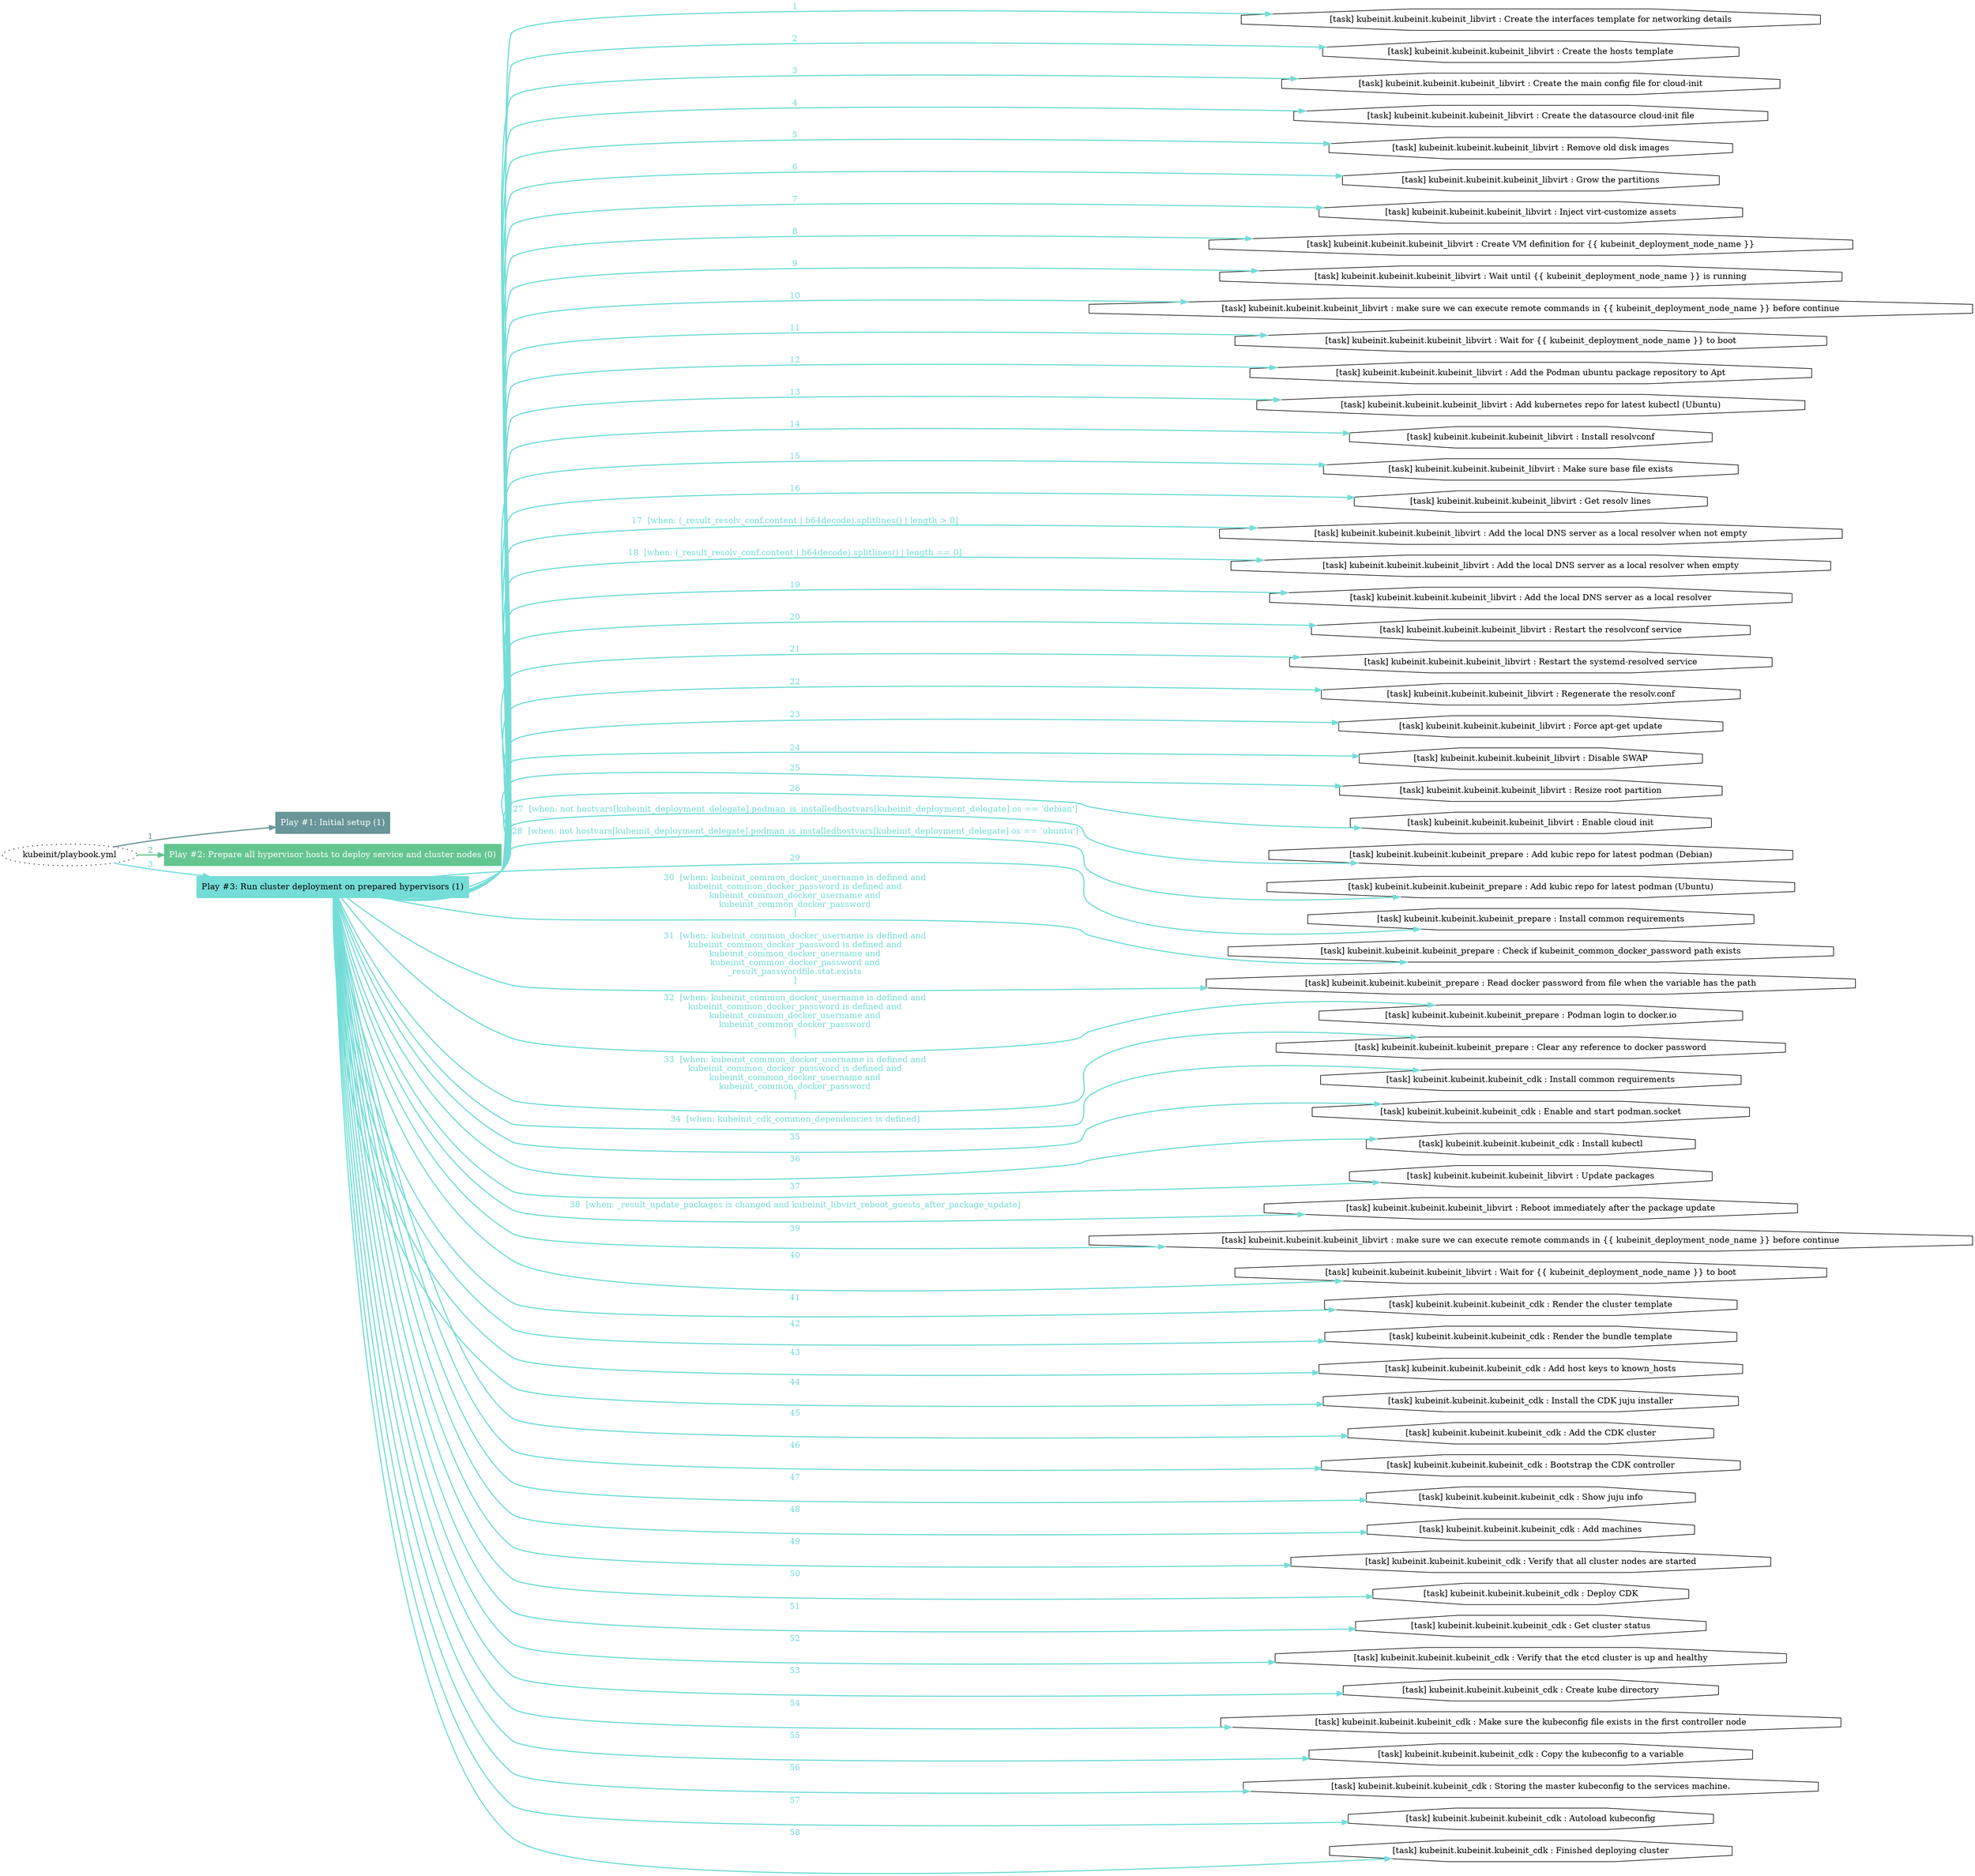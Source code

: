 digraph "kubeinit/playbook.yml "{
	graph [concentrate=true ordering=in rankdir=LR ratio=fill]
	edge [esep=5 sep=10]
	"kubeinit/playbook.yml" [id=root_node style=dotted]
	subgraph "Play #1: Initial setup (1) "{
		"Play #1: Initial setup (1)" [color="#689699" fontcolor="#ffffff" id="play_e5dc07ac-a7e0-4632-90a1-6ce57740f0e4" shape=box style=filled tooltip=localhost]
		"kubeinit/playbook.yml" -> "Play #1: Initial setup (1)" [label=1 color="#689699" fontcolor="#689699" id="edge_0ed9e520-87ba-4c88-89d9-ad0a02dd77ae" style=bold]
	}
	subgraph "Play #2: Prepare all hypervisor hosts to deploy service and cluster nodes (0) "{
		"Play #2: Prepare all hypervisor hosts to deploy service and cluster nodes (0)" [color="#63c590" fontcolor="#ffffff" id="play_3a1617af-f4e8-4bb3-a81a-13e643727b10" shape=box style=filled tooltip=""]
		"kubeinit/playbook.yml" -> "Play #2: Prepare all hypervisor hosts to deploy service and cluster nodes (0)" [label=2 color="#63c590" fontcolor="#63c590" id="edge_ce711cab-1227-4ee3-941b-8946d7c29374" style=bold]
	}
	subgraph "Play #3: Run cluster deployment on prepared hypervisors (1) "{
		"Play #3: Run cluster deployment on prepared hypervisors (1)" [color="#75ddd7" fontcolor="#000000" id="play_cba42884-06dd-48b5-a583-6e126afb4d2c" shape=box style=filled tooltip=localhost]
		"kubeinit/playbook.yml" -> "Play #3: Run cluster deployment on prepared hypervisors (1)" [label=3 color="#75ddd7" fontcolor="#75ddd7" id="edge_ee5fefe3-c049-4122-a368-0ac5d7c42319" style=bold]
		"task_4b1afba4-82de-49d9-8580-0e4d4d699539" [label="[task] kubeinit.kubeinit.kubeinit_libvirt : Create the interfaces template for networking details" id="task_4b1afba4-82de-49d9-8580-0e4d4d699539" shape=octagon tooltip="[task] kubeinit.kubeinit.kubeinit_libvirt : Create the interfaces template for networking details"]
		"Play #3: Run cluster deployment on prepared hypervisors (1)" -> "task_4b1afba4-82de-49d9-8580-0e4d4d699539" [label=1 color="#75ddd7" fontcolor="#75ddd7" id="edge_2dc965c7-92cf-43cc-8110-1db89ebfd0c2" style=bold]
		"task_09f75de6-5ad0-4610-aeac-1d411c306d9c" [label="[task] kubeinit.kubeinit.kubeinit_libvirt : Create the hosts template" id="task_09f75de6-5ad0-4610-aeac-1d411c306d9c" shape=octagon tooltip="[task] kubeinit.kubeinit.kubeinit_libvirt : Create the hosts template"]
		"Play #3: Run cluster deployment on prepared hypervisors (1)" -> "task_09f75de6-5ad0-4610-aeac-1d411c306d9c" [label=2 color="#75ddd7" fontcolor="#75ddd7" id="edge_a2855dd5-3d16-4d83-839b-aeca51d63479" style=bold]
		"task_75216a65-4756-4ea7-9b63-5e00b6c2c9f2" [label="[task] kubeinit.kubeinit.kubeinit_libvirt : Create the main config file for cloud-init" id="task_75216a65-4756-4ea7-9b63-5e00b6c2c9f2" shape=octagon tooltip="[task] kubeinit.kubeinit.kubeinit_libvirt : Create the main config file for cloud-init"]
		"Play #3: Run cluster deployment on prepared hypervisors (1)" -> "task_75216a65-4756-4ea7-9b63-5e00b6c2c9f2" [label=3 color="#75ddd7" fontcolor="#75ddd7" id="edge_a7f88605-8ca2-4855-991e-fbd68f044a7b" style=bold]
		"task_80f610b6-cc32-4c79-99c5-40522d51a02c" [label="[task] kubeinit.kubeinit.kubeinit_libvirt : Create the datasource cloud-init file" id="task_80f610b6-cc32-4c79-99c5-40522d51a02c" shape=octagon tooltip="[task] kubeinit.kubeinit.kubeinit_libvirt : Create the datasource cloud-init file"]
		"Play #3: Run cluster deployment on prepared hypervisors (1)" -> "task_80f610b6-cc32-4c79-99c5-40522d51a02c" [label=4 color="#75ddd7" fontcolor="#75ddd7" id="edge_3e789fdd-de7f-45c0-b54d-c37e8b8c8851" style=bold]
		"task_ed5f1397-f0e0-4d8b-89b3-26e2e40e4b3a" [label="[task] kubeinit.kubeinit.kubeinit_libvirt : Remove old disk images" id="task_ed5f1397-f0e0-4d8b-89b3-26e2e40e4b3a" shape=octagon tooltip="[task] kubeinit.kubeinit.kubeinit_libvirt : Remove old disk images"]
		"Play #3: Run cluster deployment on prepared hypervisors (1)" -> "task_ed5f1397-f0e0-4d8b-89b3-26e2e40e4b3a" [label=5 color="#75ddd7" fontcolor="#75ddd7" id="edge_6e9c2325-66c0-48a4-a2c0-74ee7257d0d8" style=bold]
		"task_0599969a-9c4c-4433-854d-e929f55968c2" [label="[task] kubeinit.kubeinit.kubeinit_libvirt : Grow the partitions" id="task_0599969a-9c4c-4433-854d-e929f55968c2" shape=octagon tooltip="[task] kubeinit.kubeinit.kubeinit_libvirt : Grow the partitions"]
		"Play #3: Run cluster deployment on prepared hypervisors (1)" -> "task_0599969a-9c4c-4433-854d-e929f55968c2" [label=6 color="#75ddd7" fontcolor="#75ddd7" id="edge_2bea7c29-f6df-458f-9b98-18cb3088ed41" style=bold]
		"task_4ef37834-0747-43c1-bdd3-a250216c04b1" [label="[task] kubeinit.kubeinit.kubeinit_libvirt : Inject virt-customize assets" id="task_4ef37834-0747-43c1-bdd3-a250216c04b1" shape=octagon tooltip="[task] kubeinit.kubeinit.kubeinit_libvirt : Inject virt-customize assets"]
		"Play #3: Run cluster deployment on prepared hypervisors (1)" -> "task_4ef37834-0747-43c1-bdd3-a250216c04b1" [label=7 color="#75ddd7" fontcolor="#75ddd7" id="edge_5383481a-2755-49ca-9778-1e061eef7802" style=bold]
		"task_13acc590-cd8a-4daf-98ea-e0c2118f9255" [label="[task] kubeinit.kubeinit.kubeinit_libvirt : Create VM definition for {{ kubeinit_deployment_node_name }}" id="task_13acc590-cd8a-4daf-98ea-e0c2118f9255" shape=octagon tooltip="[task] kubeinit.kubeinit.kubeinit_libvirt : Create VM definition for {{ kubeinit_deployment_node_name }}"]
		"Play #3: Run cluster deployment on prepared hypervisors (1)" -> "task_13acc590-cd8a-4daf-98ea-e0c2118f9255" [label=8 color="#75ddd7" fontcolor="#75ddd7" id="edge_24b163cc-60de-4502-aa5e-d1ca268b7c51" style=bold]
		"task_b6ea8f40-6dcd-49fc-87c1-0956be6b987a" [label="[task] kubeinit.kubeinit.kubeinit_libvirt : Wait until {{ kubeinit_deployment_node_name }} is running" id="task_b6ea8f40-6dcd-49fc-87c1-0956be6b987a" shape=octagon tooltip="[task] kubeinit.kubeinit.kubeinit_libvirt : Wait until {{ kubeinit_deployment_node_name }} is running"]
		"Play #3: Run cluster deployment on prepared hypervisors (1)" -> "task_b6ea8f40-6dcd-49fc-87c1-0956be6b987a" [label=9 color="#75ddd7" fontcolor="#75ddd7" id="edge_bd5b032b-f6cb-48ac-829b-b104db4f3bf3" style=bold]
		"task_05a2c724-7d81-4553-8642-a97e5e0afc98" [label="[task] kubeinit.kubeinit.kubeinit_libvirt : make sure we can execute remote commands in {{ kubeinit_deployment_node_name }} before continue" id="task_05a2c724-7d81-4553-8642-a97e5e0afc98" shape=octagon tooltip="[task] kubeinit.kubeinit.kubeinit_libvirt : make sure we can execute remote commands in {{ kubeinit_deployment_node_name }} before continue"]
		"Play #3: Run cluster deployment on prepared hypervisors (1)" -> "task_05a2c724-7d81-4553-8642-a97e5e0afc98" [label=10 color="#75ddd7" fontcolor="#75ddd7" id="edge_97682a3f-fc63-4c04-bfce-b17632a6eb44" style=bold]
		"task_3c4ae8e4-1112-4cf9-acb6-e70253473322" [label="[task] kubeinit.kubeinit.kubeinit_libvirt : Wait for {{ kubeinit_deployment_node_name }} to boot" id="task_3c4ae8e4-1112-4cf9-acb6-e70253473322" shape=octagon tooltip="[task] kubeinit.kubeinit.kubeinit_libvirt : Wait for {{ kubeinit_deployment_node_name }} to boot"]
		"Play #3: Run cluster deployment on prepared hypervisors (1)" -> "task_3c4ae8e4-1112-4cf9-acb6-e70253473322" [label=11 color="#75ddd7" fontcolor="#75ddd7" id="edge_4223cf5c-51db-47a5-8efc-d66411ba9126" style=bold]
		"task_f9dc046a-7d2a-4bcb-a8c7-92694fa0b00f" [label="[task] kubeinit.kubeinit.kubeinit_libvirt : Add the Podman ubuntu package repository to Apt" id="task_f9dc046a-7d2a-4bcb-a8c7-92694fa0b00f" shape=octagon tooltip="[task] kubeinit.kubeinit.kubeinit_libvirt : Add the Podman ubuntu package repository to Apt"]
		"Play #3: Run cluster deployment on prepared hypervisors (1)" -> "task_f9dc046a-7d2a-4bcb-a8c7-92694fa0b00f" [label=12 color="#75ddd7" fontcolor="#75ddd7" id="edge_01af832a-008c-44a7-b68f-8fa69cccef3f" style=bold]
		"task_a0894912-baa9-4fc5-b2bf-b1edae837e3d" [label="[task] kubeinit.kubeinit.kubeinit_libvirt : Add kubernetes repo for latest kubectl (Ubuntu)" id="task_a0894912-baa9-4fc5-b2bf-b1edae837e3d" shape=octagon tooltip="[task] kubeinit.kubeinit.kubeinit_libvirt : Add kubernetes repo for latest kubectl (Ubuntu)"]
		"Play #3: Run cluster deployment on prepared hypervisors (1)" -> "task_a0894912-baa9-4fc5-b2bf-b1edae837e3d" [label=13 color="#75ddd7" fontcolor="#75ddd7" id="edge_97d20cab-f8e9-46c8-a7cc-124d72c9b78d" style=bold]
		"task_ba54f0b5-1dcb-48d7-ae29-662f06dace2c" [label="[task] kubeinit.kubeinit.kubeinit_libvirt : Install resolvconf" id="task_ba54f0b5-1dcb-48d7-ae29-662f06dace2c" shape=octagon tooltip="[task] kubeinit.kubeinit.kubeinit_libvirt : Install resolvconf"]
		"Play #3: Run cluster deployment on prepared hypervisors (1)" -> "task_ba54f0b5-1dcb-48d7-ae29-662f06dace2c" [label=14 color="#75ddd7" fontcolor="#75ddd7" id="edge_0a872f8a-f506-44d9-b13b-bcb554824a50" style=bold]
		"task_c36cd5f0-dbb9-402c-a84d-90c88dae3bab" [label="[task] kubeinit.kubeinit.kubeinit_libvirt : Make sure base file exists" id="task_c36cd5f0-dbb9-402c-a84d-90c88dae3bab" shape=octagon tooltip="[task] kubeinit.kubeinit.kubeinit_libvirt : Make sure base file exists"]
		"Play #3: Run cluster deployment on prepared hypervisors (1)" -> "task_c36cd5f0-dbb9-402c-a84d-90c88dae3bab" [label=15 color="#75ddd7" fontcolor="#75ddd7" id="edge_44d160bc-6870-4a9b-af46-a601b9be9e92" style=bold]
		"task_c69dcc3b-440c-4f59-a0f2-48e233919a0d" [label="[task] kubeinit.kubeinit.kubeinit_libvirt : Get resolv lines" id="task_c69dcc3b-440c-4f59-a0f2-48e233919a0d" shape=octagon tooltip="[task] kubeinit.kubeinit.kubeinit_libvirt : Get resolv lines"]
		"Play #3: Run cluster deployment on prepared hypervisors (1)" -> "task_c69dcc3b-440c-4f59-a0f2-48e233919a0d" [label=16 color="#75ddd7" fontcolor="#75ddd7" id="edge_9a708263-b71e-4a88-9940-68423a6f6184" style=bold]
		"task_9218b7ea-331d-4d7d-b907-a633c2d78366" [label="[task] kubeinit.kubeinit.kubeinit_libvirt : Add the local DNS server as a local resolver when not empty" id="task_9218b7ea-331d-4d7d-b907-a633c2d78366" shape=octagon tooltip="[task] kubeinit.kubeinit.kubeinit_libvirt : Add the local DNS server as a local resolver when not empty"]
		"Play #3: Run cluster deployment on prepared hypervisors (1)" -> "task_9218b7ea-331d-4d7d-b907-a633c2d78366" [label="17  [when: (_result_resolv_conf.content | b64decode).splitlines() | length > 0]" color="#75ddd7" fontcolor="#75ddd7" id="edge_ddc4693d-fd0f-46b3-88c2-af9c69d32088" style=bold]
		"task_735070d2-a839-463b-a5a8-861c3f7b1ea5" [label="[task] kubeinit.kubeinit.kubeinit_libvirt : Add the local DNS server as a local resolver when empty" id="task_735070d2-a839-463b-a5a8-861c3f7b1ea5" shape=octagon tooltip="[task] kubeinit.kubeinit.kubeinit_libvirt : Add the local DNS server as a local resolver when empty"]
		"Play #3: Run cluster deployment on prepared hypervisors (1)" -> "task_735070d2-a839-463b-a5a8-861c3f7b1ea5" [label="18  [when: (_result_resolv_conf.content | b64decode).splitlines() | length == 0]" color="#75ddd7" fontcolor="#75ddd7" id="edge_e3814cc3-8ae9-4d1b-8a4b-59384fbba562" style=bold]
		"task_39d14d2b-0aa6-49fb-b261-44476d46727a" [label="[task] kubeinit.kubeinit.kubeinit_libvirt : Add the local DNS server as a local resolver" id="task_39d14d2b-0aa6-49fb-b261-44476d46727a" shape=octagon tooltip="[task] kubeinit.kubeinit.kubeinit_libvirt : Add the local DNS server as a local resolver"]
		"Play #3: Run cluster deployment on prepared hypervisors (1)" -> "task_39d14d2b-0aa6-49fb-b261-44476d46727a" [label=19 color="#75ddd7" fontcolor="#75ddd7" id="edge_2d80a8fd-e4e7-4497-9413-2f4ee4148580" style=bold]
		"task_d4f4b2e3-07a2-4510-b521-dda87ca1e67c" [label="[task] kubeinit.kubeinit.kubeinit_libvirt : Restart the resolvconf service" id="task_d4f4b2e3-07a2-4510-b521-dda87ca1e67c" shape=octagon tooltip="[task] kubeinit.kubeinit.kubeinit_libvirt : Restart the resolvconf service"]
		"Play #3: Run cluster deployment on prepared hypervisors (1)" -> "task_d4f4b2e3-07a2-4510-b521-dda87ca1e67c" [label=20 color="#75ddd7" fontcolor="#75ddd7" id="edge_5cbaf2df-097c-40b2-86df-90b59baf5d44" style=bold]
		"task_9fcc9028-fa6f-4d3d-848d-599867718848" [label="[task] kubeinit.kubeinit.kubeinit_libvirt : Restart the systemd-resolved service" id="task_9fcc9028-fa6f-4d3d-848d-599867718848" shape=octagon tooltip="[task] kubeinit.kubeinit.kubeinit_libvirt : Restart the systemd-resolved service"]
		"Play #3: Run cluster deployment on prepared hypervisors (1)" -> "task_9fcc9028-fa6f-4d3d-848d-599867718848" [label=21 color="#75ddd7" fontcolor="#75ddd7" id="edge_bd5f2b95-cde7-4258-9e80-df5bbc0043cd" style=bold]
		"task_eb22b6cd-839c-4f8d-a1ea-ef0a8912c7b3" [label="[task] kubeinit.kubeinit.kubeinit_libvirt : Regenerate the resolv.conf" id="task_eb22b6cd-839c-4f8d-a1ea-ef0a8912c7b3" shape=octagon tooltip="[task] kubeinit.kubeinit.kubeinit_libvirt : Regenerate the resolv.conf"]
		"Play #3: Run cluster deployment on prepared hypervisors (1)" -> "task_eb22b6cd-839c-4f8d-a1ea-ef0a8912c7b3" [label=22 color="#75ddd7" fontcolor="#75ddd7" id="edge_6509619e-781e-4e51-a129-2d4a397d4902" style=bold]
		"task_c2bb849d-7aa6-4ef3-99d3-4b71de24077e" [label="[task] kubeinit.kubeinit.kubeinit_libvirt : Force apt-get update" id="task_c2bb849d-7aa6-4ef3-99d3-4b71de24077e" shape=octagon tooltip="[task] kubeinit.kubeinit.kubeinit_libvirt : Force apt-get update"]
		"Play #3: Run cluster deployment on prepared hypervisors (1)" -> "task_c2bb849d-7aa6-4ef3-99d3-4b71de24077e" [label=23 color="#75ddd7" fontcolor="#75ddd7" id="edge_fe0d10a3-aa74-42c1-93b0-a54eea093461" style=bold]
		"task_210ae639-b0b6-4b37-be87-5f159b28dca7" [label="[task] kubeinit.kubeinit.kubeinit_libvirt : Disable SWAP" id="task_210ae639-b0b6-4b37-be87-5f159b28dca7" shape=octagon tooltip="[task] kubeinit.kubeinit.kubeinit_libvirt : Disable SWAP"]
		"Play #3: Run cluster deployment on prepared hypervisors (1)" -> "task_210ae639-b0b6-4b37-be87-5f159b28dca7" [label=24 color="#75ddd7" fontcolor="#75ddd7" id="edge_2ecd5e33-9299-4127-8343-8c8ac54785b7" style=bold]
		"task_2af64a4e-28e9-4275-9ae5-7399b4df2897" [label="[task] kubeinit.kubeinit.kubeinit_libvirt : Resize root partition" id="task_2af64a4e-28e9-4275-9ae5-7399b4df2897" shape=octagon tooltip="[task] kubeinit.kubeinit.kubeinit_libvirt : Resize root partition"]
		"Play #3: Run cluster deployment on prepared hypervisors (1)" -> "task_2af64a4e-28e9-4275-9ae5-7399b4df2897" [label=25 color="#75ddd7" fontcolor="#75ddd7" id="edge_393cddca-ee10-4f82-8672-082d55be6f49" style=bold]
		"task_fd308242-9b5c-4e3a-8ef0-fcf72c0c84b4" [label="[task] kubeinit.kubeinit.kubeinit_libvirt : Enable cloud init" id="task_fd308242-9b5c-4e3a-8ef0-fcf72c0c84b4" shape=octagon tooltip="[task] kubeinit.kubeinit.kubeinit_libvirt : Enable cloud init"]
		"Play #3: Run cluster deployment on prepared hypervisors (1)" -> "task_fd308242-9b5c-4e3a-8ef0-fcf72c0c84b4" [label=26 color="#75ddd7" fontcolor="#75ddd7" id="edge_c70f1820-b16b-443a-88dc-1865ed055456" style=bold]
		"task_cc9d773b-f4a9-4257-acfe-09cdea4319d5" [label="[task] kubeinit.kubeinit.kubeinit_prepare : Add kubic repo for latest podman (Debian)" id="task_cc9d773b-f4a9-4257-acfe-09cdea4319d5" shape=octagon tooltip="[task] kubeinit.kubeinit.kubeinit_prepare : Add kubic repo for latest podman (Debian)"]
		"Play #3: Run cluster deployment on prepared hypervisors (1)" -> "task_cc9d773b-f4a9-4257-acfe-09cdea4319d5" [label="27  [when: not hostvars[kubeinit_deployment_delegate].podman_is_installedhostvars[kubeinit_deployment_delegate].os == 'debian']" color="#75ddd7" fontcolor="#75ddd7" id="edge_075a5025-a763-40cf-ba09-06f53ce9dd15" style=bold]
		"task_aa619028-bd93-43d8-a2b6-ff759e581d6a" [label="[task] kubeinit.kubeinit.kubeinit_prepare : Add kubic repo for latest podman (Ubuntu)" id="task_aa619028-bd93-43d8-a2b6-ff759e581d6a" shape=octagon tooltip="[task] kubeinit.kubeinit.kubeinit_prepare : Add kubic repo for latest podman (Ubuntu)"]
		"Play #3: Run cluster deployment on prepared hypervisors (1)" -> "task_aa619028-bd93-43d8-a2b6-ff759e581d6a" [label="28  [when: not hostvars[kubeinit_deployment_delegate].podman_is_installedhostvars[kubeinit_deployment_delegate].os == 'ubuntu']" color="#75ddd7" fontcolor="#75ddd7" id="edge_67894f22-2a16-4459-a064-43aaf7b46059" style=bold]
		"task_addb09b0-52f0-4a93-a131-a487cf89cb63" [label="[task] kubeinit.kubeinit.kubeinit_prepare : Install common requirements" id="task_addb09b0-52f0-4a93-a131-a487cf89cb63" shape=octagon tooltip="[task] kubeinit.kubeinit.kubeinit_prepare : Install common requirements"]
		"Play #3: Run cluster deployment on prepared hypervisors (1)" -> "task_addb09b0-52f0-4a93-a131-a487cf89cb63" [label=29 color="#75ddd7" fontcolor="#75ddd7" id="edge_f3a61310-0490-43b3-a87a-17fc5130cafb" style=bold]
		"task_74816229-76be-4d85-9d85-44e50ba56014" [label="[task] kubeinit.kubeinit.kubeinit_prepare : Check if kubeinit_common_docker_password path exists" id="task_74816229-76be-4d85-9d85-44e50ba56014" shape=octagon tooltip="[task] kubeinit.kubeinit.kubeinit_prepare : Check if kubeinit_common_docker_password path exists"]
		"Play #3: Run cluster deployment on prepared hypervisors (1)" -> "task_74816229-76be-4d85-9d85-44e50ba56014" [label="30  [when: kubeinit_common_docker_username is defined and
kubeinit_common_docker_password is defined and
kubeinit_common_docker_username and
kubeinit_common_docker_password
]" color="#75ddd7" fontcolor="#75ddd7" id="edge_0601da6b-30b9-405f-abf7-eb2f3172d2cc" style=bold]
		"task_cc1865d4-779a-4dfb-9c85-334d81e3997d" [label="[task] kubeinit.kubeinit.kubeinit_prepare : Read docker password from file when the variable has the path" id="task_cc1865d4-779a-4dfb-9c85-334d81e3997d" shape=octagon tooltip="[task] kubeinit.kubeinit.kubeinit_prepare : Read docker password from file when the variable has the path"]
		"Play #3: Run cluster deployment on prepared hypervisors (1)" -> "task_cc1865d4-779a-4dfb-9c85-334d81e3997d" [label="31  [when: kubeinit_common_docker_username is defined and
kubeinit_common_docker_password is defined and
kubeinit_common_docker_username and
kubeinit_common_docker_password and
_result_passwordfile.stat.exists
]" color="#75ddd7" fontcolor="#75ddd7" id="edge_65a76c11-37cc-405e-a6ee-035a44d482fc" style=bold]
		"task_63885368-fdf4-4432-8db9-a02c2e6921df" [label="[task] kubeinit.kubeinit.kubeinit_prepare : Podman login to docker.io" id="task_63885368-fdf4-4432-8db9-a02c2e6921df" shape=octagon tooltip="[task] kubeinit.kubeinit.kubeinit_prepare : Podman login to docker.io"]
		"Play #3: Run cluster deployment on prepared hypervisors (1)" -> "task_63885368-fdf4-4432-8db9-a02c2e6921df" [label="32  [when: kubeinit_common_docker_username is defined and
kubeinit_common_docker_password is defined and
kubeinit_common_docker_username and
kubeinit_common_docker_password
]" color="#75ddd7" fontcolor="#75ddd7" id="edge_81aba06f-5774-4cae-8ca4-493b00aaeb10" style=bold]
		"task_2c528ff7-a312-4491-a7de-d2385e504bee" [label="[task] kubeinit.kubeinit.kubeinit_prepare : Clear any reference to docker password" id="task_2c528ff7-a312-4491-a7de-d2385e504bee" shape=octagon tooltip="[task] kubeinit.kubeinit.kubeinit_prepare : Clear any reference to docker password"]
		"Play #3: Run cluster deployment on prepared hypervisors (1)" -> "task_2c528ff7-a312-4491-a7de-d2385e504bee" [label="33  [when: kubeinit_common_docker_username is defined and
kubeinit_common_docker_password is defined and
kubeinit_common_docker_username and
kubeinit_common_docker_password
]" color="#75ddd7" fontcolor="#75ddd7" id="edge_0eac9ce8-9e40-4807-bd89-8b8f2f3eb42d" style=bold]
		"task_db44e76f-518d-4742-9f59-a9e1ef92b641" [label="[task] kubeinit.kubeinit.kubeinit_cdk : Install common requirements" id="task_db44e76f-518d-4742-9f59-a9e1ef92b641" shape=octagon tooltip="[task] kubeinit.kubeinit.kubeinit_cdk : Install common requirements"]
		"Play #3: Run cluster deployment on prepared hypervisors (1)" -> "task_db44e76f-518d-4742-9f59-a9e1ef92b641" [label="34  [when: kubeinit_cdk_common_dependencies is defined]" color="#75ddd7" fontcolor="#75ddd7" id="edge_573b40c2-70db-4f20-96de-9dc545946c26" style=bold]
		"task_72d8981a-421e-4aa7-8b0d-cb8d0f6feab5" [label="[task] kubeinit.kubeinit.kubeinit_cdk : Enable and start podman.socket" id="task_72d8981a-421e-4aa7-8b0d-cb8d0f6feab5" shape=octagon tooltip="[task] kubeinit.kubeinit.kubeinit_cdk : Enable and start podman.socket"]
		"Play #3: Run cluster deployment on prepared hypervisors (1)" -> "task_72d8981a-421e-4aa7-8b0d-cb8d0f6feab5" [label=35 color="#75ddd7" fontcolor="#75ddd7" id="edge_62fd92b1-06c2-4ca6-921b-0fbb8db7074e" style=bold]
		"task_cebb6a08-4be6-4466-a6b9-2ae5aeaed1bd" [label="[task] kubeinit.kubeinit.kubeinit_cdk : Install kubectl" id="task_cebb6a08-4be6-4466-a6b9-2ae5aeaed1bd" shape=octagon tooltip="[task] kubeinit.kubeinit.kubeinit_cdk : Install kubectl"]
		"Play #3: Run cluster deployment on prepared hypervisors (1)" -> "task_cebb6a08-4be6-4466-a6b9-2ae5aeaed1bd" [label=36 color="#75ddd7" fontcolor="#75ddd7" id="edge_705f9ce2-31fb-4dd0-9640-ee90dd960f7e" style=bold]
		"task_86653721-e641-4312-943c-5257797ed07e" [label="[task] kubeinit.kubeinit.kubeinit_libvirt : Update packages" id="task_86653721-e641-4312-943c-5257797ed07e" shape=octagon tooltip="[task] kubeinit.kubeinit.kubeinit_libvirt : Update packages"]
		"Play #3: Run cluster deployment on prepared hypervisors (1)" -> "task_86653721-e641-4312-943c-5257797ed07e" [label=37 color="#75ddd7" fontcolor="#75ddd7" id="edge_ebd8334d-9110-448e-9bac-9af7ccc4fb1e" style=bold]
		"task_2884285f-38a9-499f-9544-b94359080ebc" [label="[task] kubeinit.kubeinit.kubeinit_libvirt : Reboot immediately after the package update" id="task_2884285f-38a9-499f-9544-b94359080ebc" shape=octagon tooltip="[task] kubeinit.kubeinit.kubeinit_libvirt : Reboot immediately after the package update"]
		"Play #3: Run cluster deployment on prepared hypervisors (1)" -> "task_2884285f-38a9-499f-9544-b94359080ebc" [label="38  [when: _result_update_packages is changed and kubeinit_libvirt_reboot_guests_after_package_update]" color="#75ddd7" fontcolor="#75ddd7" id="edge_46a76202-c27e-4cb4-ba87-8a73cd4d3aeb" style=bold]
		"task_da734a6f-89f5-4190-867f-1eb5b102ee26" [label="[task] kubeinit.kubeinit.kubeinit_libvirt : make sure we can execute remote commands in {{ kubeinit_deployment_node_name }} before continue" id="task_da734a6f-89f5-4190-867f-1eb5b102ee26" shape=octagon tooltip="[task] kubeinit.kubeinit.kubeinit_libvirt : make sure we can execute remote commands in {{ kubeinit_deployment_node_name }} before continue"]
		"Play #3: Run cluster deployment on prepared hypervisors (1)" -> "task_da734a6f-89f5-4190-867f-1eb5b102ee26" [label=39 color="#75ddd7" fontcolor="#75ddd7" id="edge_68707feb-471b-4f39-8a05-7e44a528e3ef" style=bold]
		"task_a56cd4ea-2a30-409c-ba54-5fe0b9e998e1" [label="[task] kubeinit.kubeinit.kubeinit_libvirt : Wait for {{ kubeinit_deployment_node_name }} to boot" id="task_a56cd4ea-2a30-409c-ba54-5fe0b9e998e1" shape=octagon tooltip="[task] kubeinit.kubeinit.kubeinit_libvirt : Wait for {{ kubeinit_deployment_node_name }} to boot"]
		"Play #3: Run cluster deployment on prepared hypervisors (1)" -> "task_a56cd4ea-2a30-409c-ba54-5fe0b9e998e1" [label=40 color="#75ddd7" fontcolor="#75ddd7" id="edge_f39198e3-5834-4785-82cb-e0cc9e0159db" style=bold]
		"task_851683a4-c7dd-4e91-84f0-4cacfe22ccba" [label="[task] kubeinit.kubeinit.kubeinit_cdk : Render the cluster template" id="task_851683a4-c7dd-4e91-84f0-4cacfe22ccba" shape=octagon tooltip="[task] kubeinit.kubeinit.kubeinit_cdk : Render the cluster template"]
		"Play #3: Run cluster deployment on prepared hypervisors (1)" -> "task_851683a4-c7dd-4e91-84f0-4cacfe22ccba" [label=41 color="#75ddd7" fontcolor="#75ddd7" id="edge_2debca35-32a4-44d7-9c83-1e858531cb9e" style=bold]
		"task_d71f0890-df62-46a4-9b93-788086bf2f46" [label="[task] kubeinit.kubeinit.kubeinit_cdk : Render the bundle template" id="task_d71f0890-df62-46a4-9b93-788086bf2f46" shape=octagon tooltip="[task] kubeinit.kubeinit.kubeinit_cdk : Render the bundle template"]
		"Play #3: Run cluster deployment on prepared hypervisors (1)" -> "task_d71f0890-df62-46a4-9b93-788086bf2f46" [label=42 color="#75ddd7" fontcolor="#75ddd7" id="edge_55bc956e-0d66-43ed-a1c4-6cbb36b739cf" style=bold]
		"task_2d981ab3-d862-4089-98d3-6a9b5ae002f7" [label="[task] kubeinit.kubeinit.kubeinit_cdk : Add host keys to known_hosts" id="task_2d981ab3-d862-4089-98d3-6a9b5ae002f7" shape=octagon tooltip="[task] kubeinit.kubeinit.kubeinit_cdk : Add host keys to known_hosts"]
		"Play #3: Run cluster deployment on prepared hypervisors (1)" -> "task_2d981ab3-d862-4089-98d3-6a9b5ae002f7" [label=43 color="#75ddd7" fontcolor="#75ddd7" id="edge_40bd2b85-e981-413d-965d-ee611f7183a7" style=bold]
		"task_430ef221-e157-47c6-b314-c92a6f6e2edb" [label="[task] kubeinit.kubeinit.kubeinit_cdk : Install the CDK juju installer" id="task_430ef221-e157-47c6-b314-c92a6f6e2edb" shape=octagon tooltip="[task] kubeinit.kubeinit.kubeinit_cdk : Install the CDK juju installer"]
		"Play #3: Run cluster deployment on prepared hypervisors (1)" -> "task_430ef221-e157-47c6-b314-c92a6f6e2edb" [label=44 color="#75ddd7" fontcolor="#75ddd7" id="edge_a9a0a8f7-3db0-41ba-8d9b-7f35fed6b162" style=bold]
		"task_d00ac8fb-8f15-469e-a487-54319fdcf952" [label="[task] kubeinit.kubeinit.kubeinit_cdk : Add the CDK cluster" id="task_d00ac8fb-8f15-469e-a487-54319fdcf952" shape=octagon tooltip="[task] kubeinit.kubeinit.kubeinit_cdk : Add the CDK cluster"]
		"Play #3: Run cluster deployment on prepared hypervisors (1)" -> "task_d00ac8fb-8f15-469e-a487-54319fdcf952" [label=45 color="#75ddd7" fontcolor="#75ddd7" id="edge_dd652041-67d0-4eea-b74c-310ceb9095a8" style=bold]
		"task_b1a83426-9092-40fa-84b0-d1d6a29d34a3" [label="[task] kubeinit.kubeinit.kubeinit_cdk : Bootstrap the CDK controller" id="task_b1a83426-9092-40fa-84b0-d1d6a29d34a3" shape=octagon tooltip="[task] kubeinit.kubeinit.kubeinit_cdk : Bootstrap the CDK controller"]
		"Play #3: Run cluster deployment on prepared hypervisors (1)" -> "task_b1a83426-9092-40fa-84b0-d1d6a29d34a3" [label=46 color="#75ddd7" fontcolor="#75ddd7" id="edge_08a07dcd-567c-4f13-98eb-49cb195e6881" style=bold]
		"task_a5d259f4-d6ea-4d28-b914-2fddb6f6d4f3" [label="[task] kubeinit.kubeinit.kubeinit_cdk : Show juju info" id="task_a5d259f4-d6ea-4d28-b914-2fddb6f6d4f3" shape=octagon tooltip="[task] kubeinit.kubeinit.kubeinit_cdk : Show juju info"]
		"Play #3: Run cluster deployment on prepared hypervisors (1)" -> "task_a5d259f4-d6ea-4d28-b914-2fddb6f6d4f3" [label=47 color="#75ddd7" fontcolor="#75ddd7" id="edge_cd759125-6a61-45bb-92b3-05c8ae683b87" style=bold]
		"task_277412f6-6cc3-45b2-8144-0d8bdcdeddd0" [label="[task] kubeinit.kubeinit.kubeinit_cdk : Add machines" id="task_277412f6-6cc3-45b2-8144-0d8bdcdeddd0" shape=octagon tooltip="[task] kubeinit.kubeinit.kubeinit_cdk : Add machines"]
		"Play #3: Run cluster deployment on prepared hypervisors (1)" -> "task_277412f6-6cc3-45b2-8144-0d8bdcdeddd0" [label=48 color="#75ddd7" fontcolor="#75ddd7" id="edge_0a90aa85-78ea-4f0d-9ae2-aface0f5f6f1" style=bold]
		"task_bc51cfbb-e925-43af-9636-09c691ea1c8b" [label="[task] kubeinit.kubeinit.kubeinit_cdk : Verify that all cluster nodes are started" id="task_bc51cfbb-e925-43af-9636-09c691ea1c8b" shape=octagon tooltip="[task] kubeinit.kubeinit.kubeinit_cdk : Verify that all cluster nodes are started"]
		"Play #3: Run cluster deployment on prepared hypervisors (1)" -> "task_bc51cfbb-e925-43af-9636-09c691ea1c8b" [label=49 color="#75ddd7" fontcolor="#75ddd7" id="edge_42534573-fd6b-44d2-a586-f74c84c4e4de" style=bold]
		"task_27b5f4c2-128b-4baa-8dcf-39e914e46134" [label="[task] kubeinit.kubeinit.kubeinit_cdk : Deploy CDK" id="task_27b5f4c2-128b-4baa-8dcf-39e914e46134" shape=octagon tooltip="[task] kubeinit.kubeinit.kubeinit_cdk : Deploy CDK"]
		"Play #3: Run cluster deployment on prepared hypervisors (1)" -> "task_27b5f4c2-128b-4baa-8dcf-39e914e46134" [label=50 color="#75ddd7" fontcolor="#75ddd7" id="edge_f18a48b7-bd68-4104-8af1-173c726adc0b" style=bold]
		"task_2f043002-5c7a-458e-9ccd-762f7167e4a6" [label="[task] kubeinit.kubeinit.kubeinit_cdk : Get cluster status" id="task_2f043002-5c7a-458e-9ccd-762f7167e4a6" shape=octagon tooltip="[task] kubeinit.kubeinit.kubeinit_cdk : Get cluster status"]
		"Play #3: Run cluster deployment on prepared hypervisors (1)" -> "task_2f043002-5c7a-458e-9ccd-762f7167e4a6" [label=51 color="#75ddd7" fontcolor="#75ddd7" id="edge_25e03a26-8241-4db2-bceb-3fda6e1e5e34" style=bold]
		"task_ae0ded5f-da27-42a8-8c62-8de6c85846c3" [label="[task] kubeinit.kubeinit.kubeinit_cdk : Verify that the etcd cluster is up and healthy" id="task_ae0ded5f-da27-42a8-8c62-8de6c85846c3" shape=octagon tooltip="[task] kubeinit.kubeinit.kubeinit_cdk : Verify that the etcd cluster is up and healthy"]
		"Play #3: Run cluster deployment on prepared hypervisors (1)" -> "task_ae0ded5f-da27-42a8-8c62-8de6c85846c3" [label=52 color="#75ddd7" fontcolor="#75ddd7" id="edge_08f69b09-1433-4ede-9e4a-0ebe30385657" style=bold]
		"task_ba997c38-50ec-4cc7-9e93-ddab9492010f" [label="[task] kubeinit.kubeinit.kubeinit_cdk : Create kube directory" id="task_ba997c38-50ec-4cc7-9e93-ddab9492010f" shape=octagon tooltip="[task] kubeinit.kubeinit.kubeinit_cdk : Create kube directory"]
		"Play #3: Run cluster deployment on prepared hypervisors (1)" -> "task_ba997c38-50ec-4cc7-9e93-ddab9492010f" [label=53 color="#75ddd7" fontcolor="#75ddd7" id="edge_4683dd61-a798-4744-883e-92120e216e4c" style=bold]
		"task_bba6caa9-5bea-45a8-b520-51e491155198" [label="[task] kubeinit.kubeinit.kubeinit_cdk : Make sure the kubeconfig file exists in the first controller node" id="task_bba6caa9-5bea-45a8-b520-51e491155198" shape=octagon tooltip="[task] kubeinit.kubeinit.kubeinit_cdk : Make sure the kubeconfig file exists in the first controller node"]
		"Play #3: Run cluster deployment on prepared hypervisors (1)" -> "task_bba6caa9-5bea-45a8-b520-51e491155198" [label=54 color="#75ddd7" fontcolor="#75ddd7" id="edge_57304a91-dd2c-44b7-ad57-7785712eee2a" style=bold]
		"task_dfa62b8b-cf78-421a-b90f-e0fcc8de82a7" [label="[task] kubeinit.kubeinit.kubeinit_cdk : Copy the kubeconfig to a variable" id="task_dfa62b8b-cf78-421a-b90f-e0fcc8de82a7" shape=octagon tooltip="[task] kubeinit.kubeinit.kubeinit_cdk : Copy the kubeconfig to a variable"]
		"Play #3: Run cluster deployment on prepared hypervisors (1)" -> "task_dfa62b8b-cf78-421a-b90f-e0fcc8de82a7" [label=55 color="#75ddd7" fontcolor="#75ddd7" id="edge_1c4dc8b3-0e65-49ed-ab0b-6e428509fa1b" style=bold]
		"task_397e3096-a783-4e23-b518-545a94fc1d68" [label="[task] kubeinit.kubeinit.kubeinit_cdk : Storing the master kubeconfig to the services machine." id="task_397e3096-a783-4e23-b518-545a94fc1d68" shape=octagon tooltip="[task] kubeinit.kubeinit.kubeinit_cdk : Storing the master kubeconfig to the services machine."]
		"Play #3: Run cluster deployment on prepared hypervisors (1)" -> "task_397e3096-a783-4e23-b518-545a94fc1d68" [label=56 color="#75ddd7" fontcolor="#75ddd7" id="edge_aafaff31-bc0d-4ce4-b691-c7403b354db3" style=bold]
		"task_65587863-1e82-4823-9ad9-dcebf92266c5" [label="[task] kubeinit.kubeinit.kubeinit_cdk : Autoload kubeconfig" id="task_65587863-1e82-4823-9ad9-dcebf92266c5" shape=octagon tooltip="[task] kubeinit.kubeinit.kubeinit_cdk : Autoload kubeconfig"]
		"Play #3: Run cluster deployment on prepared hypervisors (1)" -> "task_65587863-1e82-4823-9ad9-dcebf92266c5" [label=57 color="#75ddd7" fontcolor="#75ddd7" id="edge_1956ff1d-641d-4492-8115-07e01754f6f0" style=bold]
		"task_2e5f7325-3f6c-4f4f-aac1-b07f0102295c" [label="[task] kubeinit.kubeinit.kubeinit_cdk : Finished deploying cluster" id="task_2e5f7325-3f6c-4f4f-aac1-b07f0102295c" shape=octagon tooltip="[task] kubeinit.kubeinit.kubeinit_cdk : Finished deploying cluster"]
		"Play #3: Run cluster deployment on prepared hypervisors (1)" -> "task_2e5f7325-3f6c-4f4f-aac1-b07f0102295c" [label=58 color="#75ddd7" fontcolor="#75ddd7" id="edge_ef91e285-3efc-4957-82c2-ad7fb7607e68" style=bold]
	}
}
